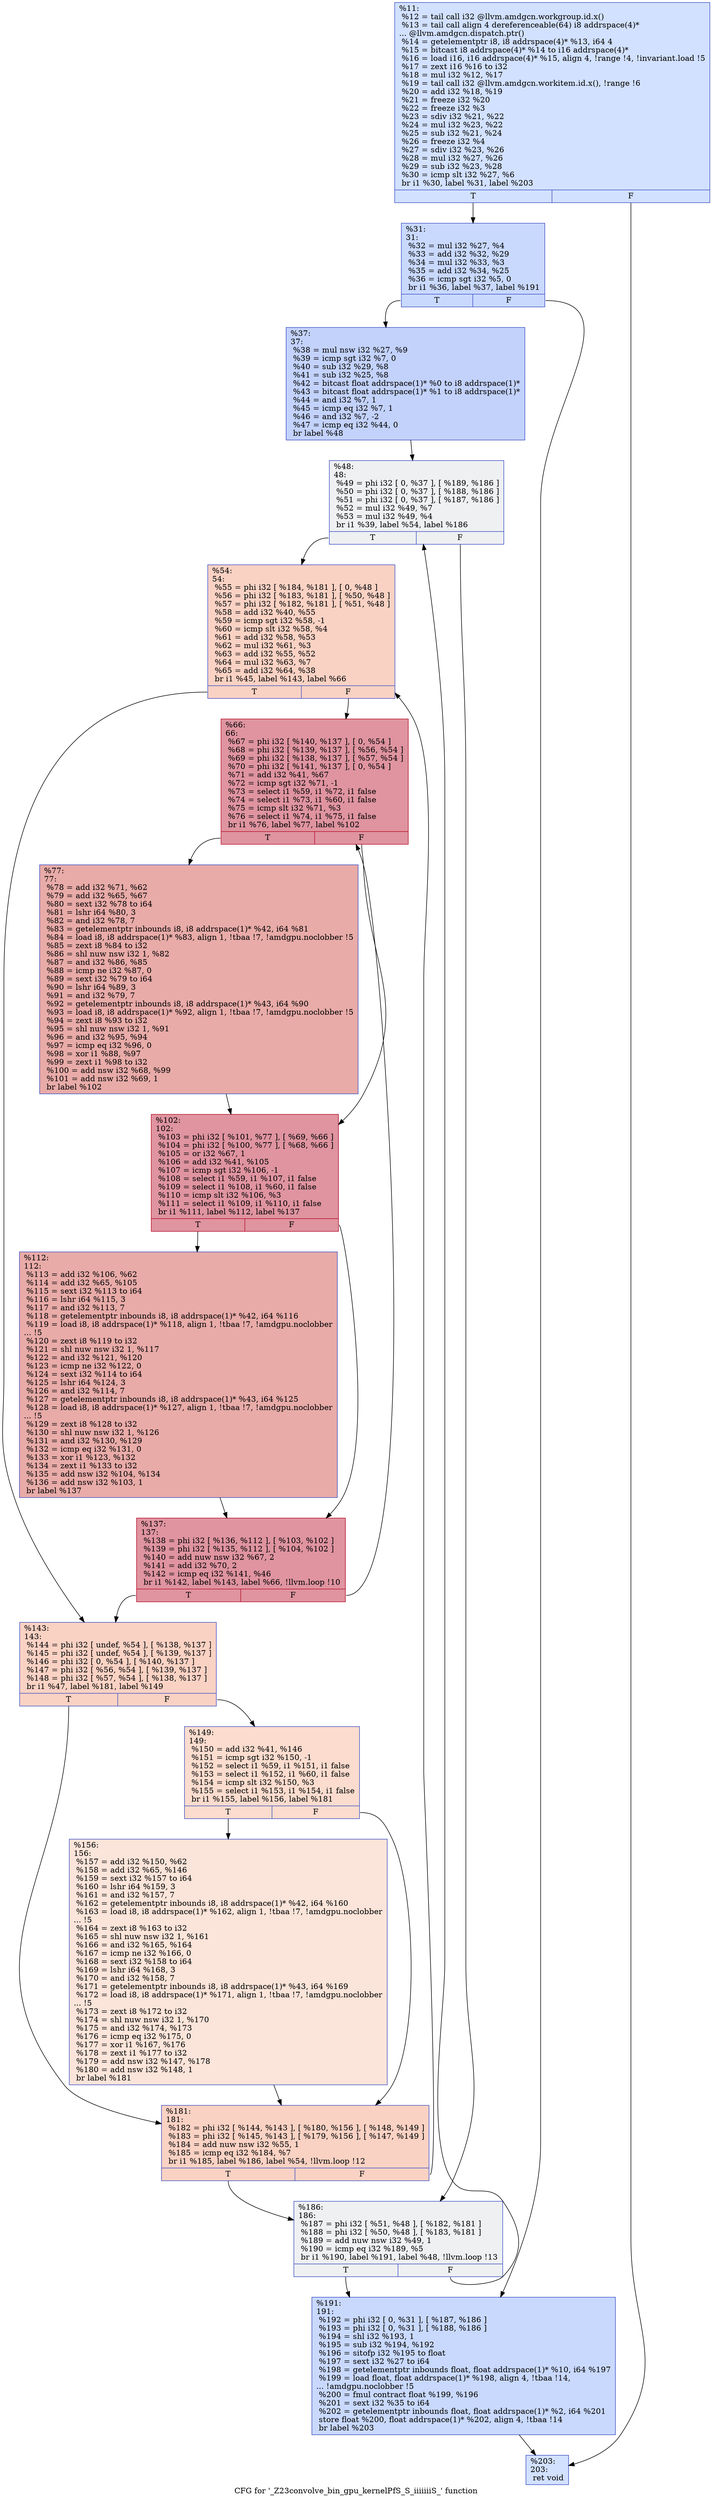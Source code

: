 digraph "CFG for '_Z23convolve_bin_gpu_kernelPfS_S_iiiiiiiS_' function" {
	label="CFG for '_Z23convolve_bin_gpu_kernelPfS_S_iiiiiiiS_' function";

	Node0x4d38300 [shape=record,color="#3d50c3ff", style=filled, fillcolor="#9abbff70",label="{%11:\l  %12 = tail call i32 @llvm.amdgcn.workgroup.id.x()\l  %13 = tail call align 4 dereferenceable(64) i8 addrspace(4)*\l... @llvm.amdgcn.dispatch.ptr()\l  %14 = getelementptr i8, i8 addrspace(4)* %13, i64 4\l  %15 = bitcast i8 addrspace(4)* %14 to i16 addrspace(4)*\l  %16 = load i16, i16 addrspace(4)* %15, align 4, !range !4, !invariant.load !5\l  %17 = zext i16 %16 to i32\l  %18 = mul i32 %12, %17\l  %19 = tail call i32 @llvm.amdgcn.workitem.id.x(), !range !6\l  %20 = add i32 %18, %19\l  %21 = freeze i32 %20\l  %22 = freeze i32 %3\l  %23 = sdiv i32 %21, %22\l  %24 = mul i32 %23, %22\l  %25 = sub i32 %21, %24\l  %26 = freeze i32 %4\l  %27 = sdiv i32 %23, %26\l  %28 = mul i32 %27, %26\l  %29 = sub i32 %23, %28\l  %30 = icmp slt i32 %27, %6\l  br i1 %30, label %31, label %203\l|{<s0>T|<s1>F}}"];
	Node0x4d38300:s0 -> Node0x4d3b2c0;
	Node0x4d38300:s1 -> Node0x4d3b350;
	Node0x4d3b2c0 [shape=record,color="#3d50c3ff", style=filled, fillcolor="#85a8fc70",label="{%31:\l31:                                               \l  %32 = mul i32 %27, %4\l  %33 = add i32 %32, %29\l  %34 = mul i32 %33, %3\l  %35 = add i32 %34, %25\l  %36 = icmp sgt i32 %5, 0\l  br i1 %36, label %37, label %191\l|{<s0>T|<s1>F}}"];
	Node0x4d3b2c0:s0 -> Node0x4d3a890;
	Node0x4d3b2c0:s1 -> Node0x4d3b8e0;
	Node0x4d3a890 [shape=record,color="#3d50c3ff", style=filled, fillcolor="#779af770",label="{%37:\l37:                                               \l  %38 = mul nsw i32 %27, %9\l  %39 = icmp sgt i32 %7, 0\l  %40 = sub i32 %29, %8\l  %41 = sub i32 %25, %8\l  %42 = bitcast float addrspace(1)* %0 to i8 addrspace(1)*\l  %43 = bitcast float addrspace(1)* %1 to i8 addrspace(1)*\l  %44 = and i32 %7, 1\l  %45 = icmp eq i32 %7, 1\l  %46 = and i32 %7, -2\l  %47 = icmp eq i32 %44, 0\l  br label %48\l}"];
	Node0x4d3a890 -> Node0x4d3bfb0;
	Node0x4d3bfb0 [shape=record,color="#3d50c3ff", style=filled, fillcolor="#d9dce170",label="{%48:\l48:                                               \l  %49 = phi i32 [ 0, %37 ], [ %189, %186 ]\l  %50 = phi i32 [ 0, %37 ], [ %188, %186 ]\l  %51 = phi i32 [ 0, %37 ], [ %187, %186 ]\l  %52 = mul i32 %49, %7\l  %53 = mul i32 %49, %4\l  br i1 %39, label %54, label %186\l|{<s0>T|<s1>F}}"];
	Node0x4d3bfb0:s0 -> Node0x4d3c540;
	Node0x4d3bfb0:s1 -> Node0x4d3c0a0;
	Node0x4d3c540 [shape=record,color="#3d50c3ff", style=filled, fillcolor="#f4987a70",label="{%54:\l54:                                               \l  %55 = phi i32 [ %184, %181 ], [ 0, %48 ]\l  %56 = phi i32 [ %183, %181 ], [ %50, %48 ]\l  %57 = phi i32 [ %182, %181 ], [ %51, %48 ]\l  %58 = add i32 %40, %55\l  %59 = icmp sgt i32 %58, -1\l  %60 = icmp slt i32 %58, %4\l  %61 = add i32 %58, %53\l  %62 = mul i32 %61, %3\l  %63 = add i32 %55, %52\l  %64 = mul i32 %63, %7\l  %65 = add i32 %64, %38\l  br i1 %45, label %143, label %66\l|{<s0>T|<s1>F}}"];
	Node0x4d3c540:s0 -> Node0x4d3b5b0;
	Node0x4d3c540:s1 -> Node0x4d3b640;
	Node0x4d3b640 [shape=record,color="#b70d28ff", style=filled, fillcolor="#b70d2870",label="{%66:\l66:                                               \l  %67 = phi i32 [ %140, %137 ], [ 0, %54 ]\l  %68 = phi i32 [ %139, %137 ], [ %56, %54 ]\l  %69 = phi i32 [ %138, %137 ], [ %57, %54 ]\l  %70 = phi i32 [ %141, %137 ], [ 0, %54 ]\l  %71 = add i32 %41, %67\l  %72 = icmp sgt i32 %71, -1\l  %73 = select i1 %59, i1 %72, i1 false\l  %74 = select i1 %73, i1 %60, i1 false\l  %75 = icmp slt i32 %71, %3\l  %76 = select i1 %74, i1 %75, i1 false\l  br i1 %76, label %77, label %102\l|{<s0>T|<s1>F}}"];
	Node0x4d3b640:s0 -> Node0x4d3db70;
	Node0x4d3b640:s1 -> Node0x4d3dc00;
	Node0x4d3db70 [shape=record,color="#3d50c3ff", style=filled, fillcolor="#cc403a70",label="{%77:\l77:                                               \l  %78 = add i32 %71, %62\l  %79 = add i32 %65, %67\l  %80 = sext i32 %78 to i64\l  %81 = lshr i64 %80, 3\l  %82 = and i32 %78, 7\l  %83 = getelementptr inbounds i8, i8 addrspace(1)* %42, i64 %81\l  %84 = load i8, i8 addrspace(1)* %83, align 1, !tbaa !7, !amdgpu.noclobber !5\l  %85 = zext i8 %84 to i32\l  %86 = shl nuw nsw i32 1, %82\l  %87 = and i32 %86, %85\l  %88 = icmp ne i32 %87, 0\l  %89 = sext i32 %79 to i64\l  %90 = lshr i64 %89, 3\l  %91 = and i32 %79, 7\l  %92 = getelementptr inbounds i8, i8 addrspace(1)* %43, i64 %90\l  %93 = load i8, i8 addrspace(1)* %92, align 1, !tbaa !7, !amdgpu.noclobber !5\l  %94 = zext i8 %93 to i32\l  %95 = shl nuw nsw i32 1, %91\l  %96 = and i32 %95, %94\l  %97 = icmp eq i32 %96, 0\l  %98 = xor i1 %88, %97\l  %99 = zext i1 %98 to i32\l  %100 = add nsw i32 %68, %99\l  %101 = add nsw i32 %69, 1\l  br label %102\l}"];
	Node0x4d3db70 -> Node0x4d3dc00;
	Node0x4d3dc00 [shape=record,color="#b70d28ff", style=filled, fillcolor="#b70d2870",label="{%102:\l102:                                              \l  %103 = phi i32 [ %101, %77 ], [ %69, %66 ]\l  %104 = phi i32 [ %100, %77 ], [ %68, %66 ]\l  %105 = or i32 %67, 1\l  %106 = add i32 %41, %105\l  %107 = icmp sgt i32 %106, -1\l  %108 = select i1 %59, i1 %107, i1 false\l  %109 = select i1 %108, i1 %60, i1 false\l  %110 = icmp slt i32 %106, %3\l  %111 = select i1 %109, i1 %110, i1 false\l  br i1 %111, label %112, label %137\l|{<s0>T|<s1>F}}"];
	Node0x4d3dc00:s0 -> Node0x4d3fe90;
	Node0x4d3dc00:s1 -> Node0x4d3d310;
	Node0x4d3fe90 [shape=record,color="#3d50c3ff", style=filled, fillcolor="#cc403a70",label="{%112:\l112:                                              \l  %113 = add i32 %106, %62\l  %114 = add i32 %65, %105\l  %115 = sext i32 %113 to i64\l  %116 = lshr i64 %115, 3\l  %117 = and i32 %113, 7\l  %118 = getelementptr inbounds i8, i8 addrspace(1)* %42, i64 %116\l  %119 = load i8, i8 addrspace(1)* %118, align 1, !tbaa !7, !amdgpu.noclobber\l... !5\l  %120 = zext i8 %119 to i32\l  %121 = shl nuw nsw i32 1, %117\l  %122 = and i32 %121, %120\l  %123 = icmp ne i32 %122, 0\l  %124 = sext i32 %114 to i64\l  %125 = lshr i64 %124, 3\l  %126 = and i32 %114, 7\l  %127 = getelementptr inbounds i8, i8 addrspace(1)* %43, i64 %125\l  %128 = load i8, i8 addrspace(1)* %127, align 1, !tbaa !7, !amdgpu.noclobber\l... !5\l  %129 = zext i8 %128 to i32\l  %130 = shl nuw nsw i32 1, %126\l  %131 = and i32 %130, %129\l  %132 = icmp eq i32 %131, 0\l  %133 = xor i1 %123, %132\l  %134 = zext i1 %133 to i32\l  %135 = add nsw i32 %104, %134\l  %136 = add nsw i32 %103, 1\l  br label %137\l}"];
	Node0x4d3fe90 -> Node0x4d3d310;
	Node0x4d3d310 [shape=record,color="#b70d28ff", style=filled, fillcolor="#b70d2870",label="{%137:\l137:                                              \l  %138 = phi i32 [ %136, %112 ], [ %103, %102 ]\l  %139 = phi i32 [ %135, %112 ], [ %104, %102 ]\l  %140 = add nuw nsw i32 %67, 2\l  %141 = add i32 %70, 2\l  %142 = icmp eq i32 %141, %46\l  br i1 %142, label %143, label %66, !llvm.loop !10\l|{<s0>T|<s1>F}}"];
	Node0x4d3d310:s0 -> Node0x4d3b5b0;
	Node0x4d3d310:s1 -> Node0x4d3b640;
	Node0x4d3b5b0 [shape=record,color="#3d50c3ff", style=filled, fillcolor="#f4987a70",label="{%143:\l143:                                              \l  %144 = phi i32 [ undef, %54 ], [ %138, %137 ]\l  %145 = phi i32 [ undef, %54 ], [ %139, %137 ]\l  %146 = phi i32 [ 0, %54 ], [ %140, %137 ]\l  %147 = phi i32 [ %56, %54 ], [ %139, %137 ]\l  %148 = phi i32 [ %57, %54 ], [ %138, %137 ]\l  br i1 %47, label %181, label %149\l|{<s0>T|<s1>F}}"];
	Node0x4d3b5b0:s0 -> Node0x4d3c6b0;
	Node0x4d3b5b0:s1 -> Node0x4d41c80;
	Node0x4d41c80 [shape=record,color="#3d50c3ff", style=filled, fillcolor="#f7af9170",label="{%149:\l149:                                              \l  %150 = add i32 %41, %146\l  %151 = icmp sgt i32 %150, -1\l  %152 = select i1 %59, i1 %151, i1 false\l  %153 = select i1 %152, i1 %60, i1 false\l  %154 = icmp slt i32 %150, %3\l  %155 = select i1 %153, i1 %154, i1 false\l  br i1 %155, label %156, label %181\l|{<s0>T|<s1>F}}"];
	Node0x4d41c80:s0 -> Node0x4d42140;
	Node0x4d41c80:s1 -> Node0x4d3c6b0;
	Node0x4d42140 [shape=record,color="#3d50c3ff", style=filled, fillcolor="#f5c1a970",label="{%156:\l156:                                              \l  %157 = add i32 %150, %62\l  %158 = add i32 %65, %146\l  %159 = sext i32 %157 to i64\l  %160 = lshr i64 %159, 3\l  %161 = and i32 %157, 7\l  %162 = getelementptr inbounds i8, i8 addrspace(1)* %42, i64 %160\l  %163 = load i8, i8 addrspace(1)* %162, align 1, !tbaa !7, !amdgpu.noclobber\l... !5\l  %164 = zext i8 %163 to i32\l  %165 = shl nuw nsw i32 1, %161\l  %166 = and i32 %165, %164\l  %167 = icmp ne i32 %166, 0\l  %168 = sext i32 %158 to i64\l  %169 = lshr i64 %168, 3\l  %170 = and i32 %158, 7\l  %171 = getelementptr inbounds i8, i8 addrspace(1)* %43, i64 %169\l  %172 = load i8, i8 addrspace(1)* %171, align 1, !tbaa !7, !amdgpu.noclobber\l... !5\l  %173 = zext i8 %172 to i32\l  %174 = shl nuw nsw i32 1, %170\l  %175 = and i32 %174, %173\l  %176 = icmp eq i32 %175, 0\l  %177 = xor i1 %167, %176\l  %178 = zext i1 %177 to i32\l  %179 = add nsw i32 %147, %178\l  %180 = add nsw i32 %148, 1\l  br label %181\l}"];
	Node0x4d42140 -> Node0x4d3c6b0;
	Node0x4d3c6b0 [shape=record,color="#3d50c3ff", style=filled, fillcolor="#f4987a70",label="{%181:\l181:                                              \l  %182 = phi i32 [ %144, %143 ], [ %180, %156 ], [ %148, %149 ]\l  %183 = phi i32 [ %145, %143 ], [ %179, %156 ], [ %147, %149 ]\l  %184 = add nuw nsw i32 %55, 1\l  %185 = icmp eq i32 %184, %7\l  br i1 %185, label %186, label %54, !llvm.loop !12\l|{<s0>T|<s1>F}}"];
	Node0x4d3c6b0:s0 -> Node0x4d3c0a0;
	Node0x4d3c6b0:s1 -> Node0x4d3c540;
	Node0x4d3c0a0 [shape=record,color="#3d50c3ff", style=filled, fillcolor="#d9dce170",label="{%186:\l186:                                              \l  %187 = phi i32 [ %51, %48 ], [ %182, %181 ]\l  %188 = phi i32 [ %50, %48 ], [ %183, %181 ]\l  %189 = add nuw nsw i32 %49, 1\l  %190 = icmp eq i32 %189, %5\l  br i1 %190, label %191, label %48, !llvm.loop !13\l|{<s0>T|<s1>F}}"];
	Node0x4d3c0a0:s0 -> Node0x4d3b8e0;
	Node0x4d3c0a0:s1 -> Node0x4d3bfb0;
	Node0x4d3b8e0 [shape=record,color="#3d50c3ff", style=filled, fillcolor="#85a8fc70",label="{%191:\l191:                                              \l  %192 = phi i32 [ 0, %31 ], [ %187, %186 ]\l  %193 = phi i32 [ 0, %31 ], [ %188, %186 ]\l  %194 = shl i32 %193, 1\l  %195 = sub i32 %194, %192\l  %196 = sitofp i32 %195 to float\l  %197 = sext i32 %27 to i64\l  %198 = getelementptr inbounds float, float addrspace(1)* %10, i64 %197\l  %199 = load float, float addrspace(1)* %198, align 4, !tbaa !14,\l... !amdgpu.noclobber !5\l  %200 = fmul contract float %199, %196\l  %201 = sext i32 %35 to i64\l  %202 = getelementptr inbounds float, float addrspace(1)* %2, i64 %201\l  store float %200, float addrspace(1)* %202, align 4, !tbaa !14\l  br label %203\l}"];
	Node0x4d3b8e0 -> Node0x4d3b350;
	Node0x4d3b350 [shape=record,color="#3d50c3ff", style=filled, fillcolor="#9abbff70",label="{%203:\l203:                                              \l  ret void\l}"];
}
